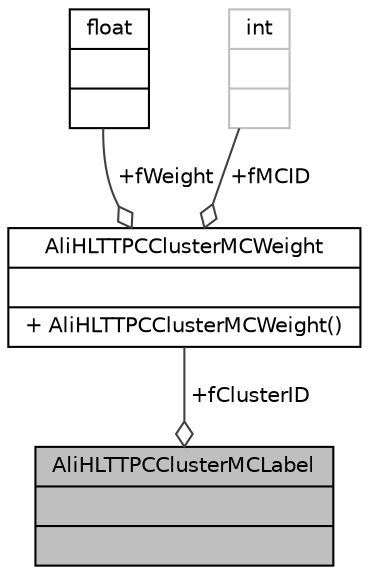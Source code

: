 digraph "AliHLTTPCClusterMCLabel"
{
 // INTERACTIVE_SVG=YES
  bgcolor="transparent";
  edge [fontname="Helvetica",fontsize="10",labelfontname="Helvetica",labelfontsize="10"];
  node [fontname="Helvetica",fontsize="10",shape=record];
  Node1 [label="{AliHLTTPCClusterMCLabel\n||}",height=0.2,width=0.4,color="black", fillcolor="grey75", style="filled", fontcolor="black"];
  Node2 -> Node1 [color="grey25",fontsize="10",style="solid",label=" +fClusterID" ,arrowhead="odiamond",fontname="Helvetica"];
  Node2 [label="{AliHLTTPCClusterMCWeight\n||+ AliHLTTPCClusterMCWeight()\l}",height=0.2,width=0.4,color="black",URL="$db/d57/structAliHLTTPCClusterMCWeight.html"];
  Node3 -> Node2 [color="grey25",fontsize="10",style="solid",label=" +fWeight" ,arrowhead="odiamond",fontname="Helvetica"];
  Node3 [label="{float\n||}",height=0.2,width=0.4,color="black",URL="$d4/dc3/classfloat.html"];
  Node4 -> Node2 [color="grey25",fontsize="10",style="solid",label=" +fMCID" ,arrowhead="odiamond",fontname="Helvetica"];
  Node4 [label="{int\n||}",height=0.2,width=0.4,color="grey75"];
}
